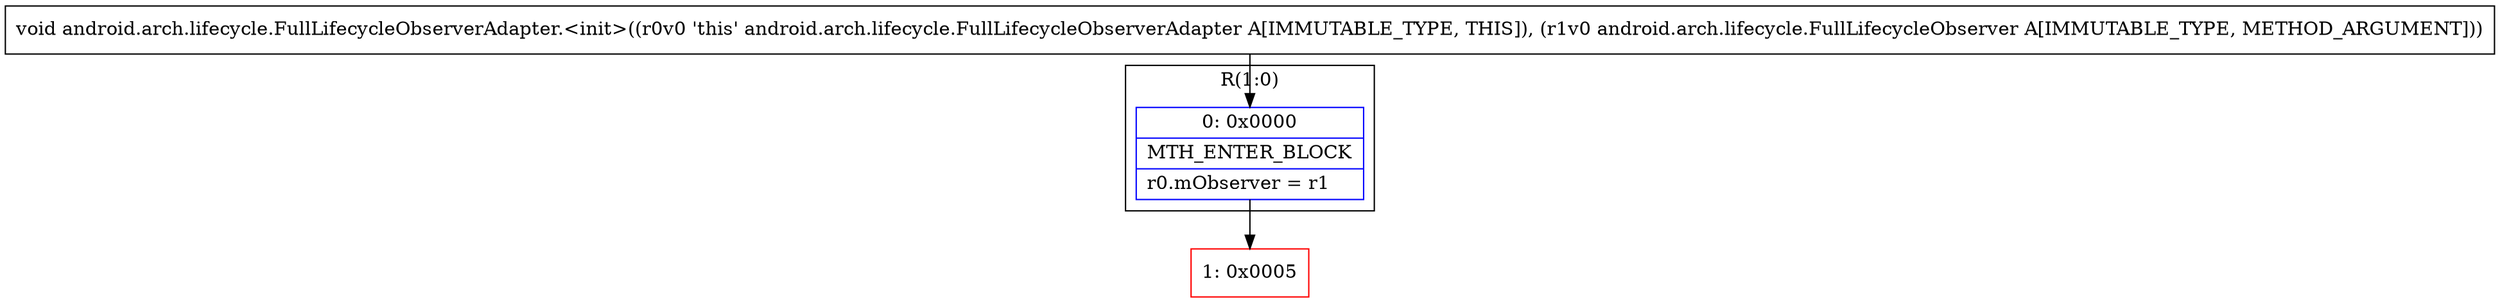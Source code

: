 digraph "CFG forandroid.arch.lifecycle.FullLifecycleObserverAdapter.\<init\>(Landroid\/arch\/lifecycle\/FullLifecycleObserver;)V" {
subgraph cluster_Region_863279730 {
label = "R(1:0)";
node [shape=record,color=blue];
Node_0 [shape=record,label="{0\:\ 0x0000|MTH_ENTER_BLOCK\l|r0.mObserver = r1\l}"];
}
Node_1 [shape=record,color=red,label="{1\:\ 0x0005}"];
MethodNode[shape=record,label="{void android.arch.lifecycle.FullLifecycleObserverAdapter.\<init\>((r0v0 'this' android.arch.lifecycle.FullLifecycleObserverAdapter A[IMMUTABLE_TYPE, THIS]), (r1v0 android.arch.lifecycle.FullLifecycleObserver A[IMMUTABLE_TYPE, METHOD_ARGUMENT])) }"];
MethodNode -> Node_0;
Node_0 -> Node_1;
}

